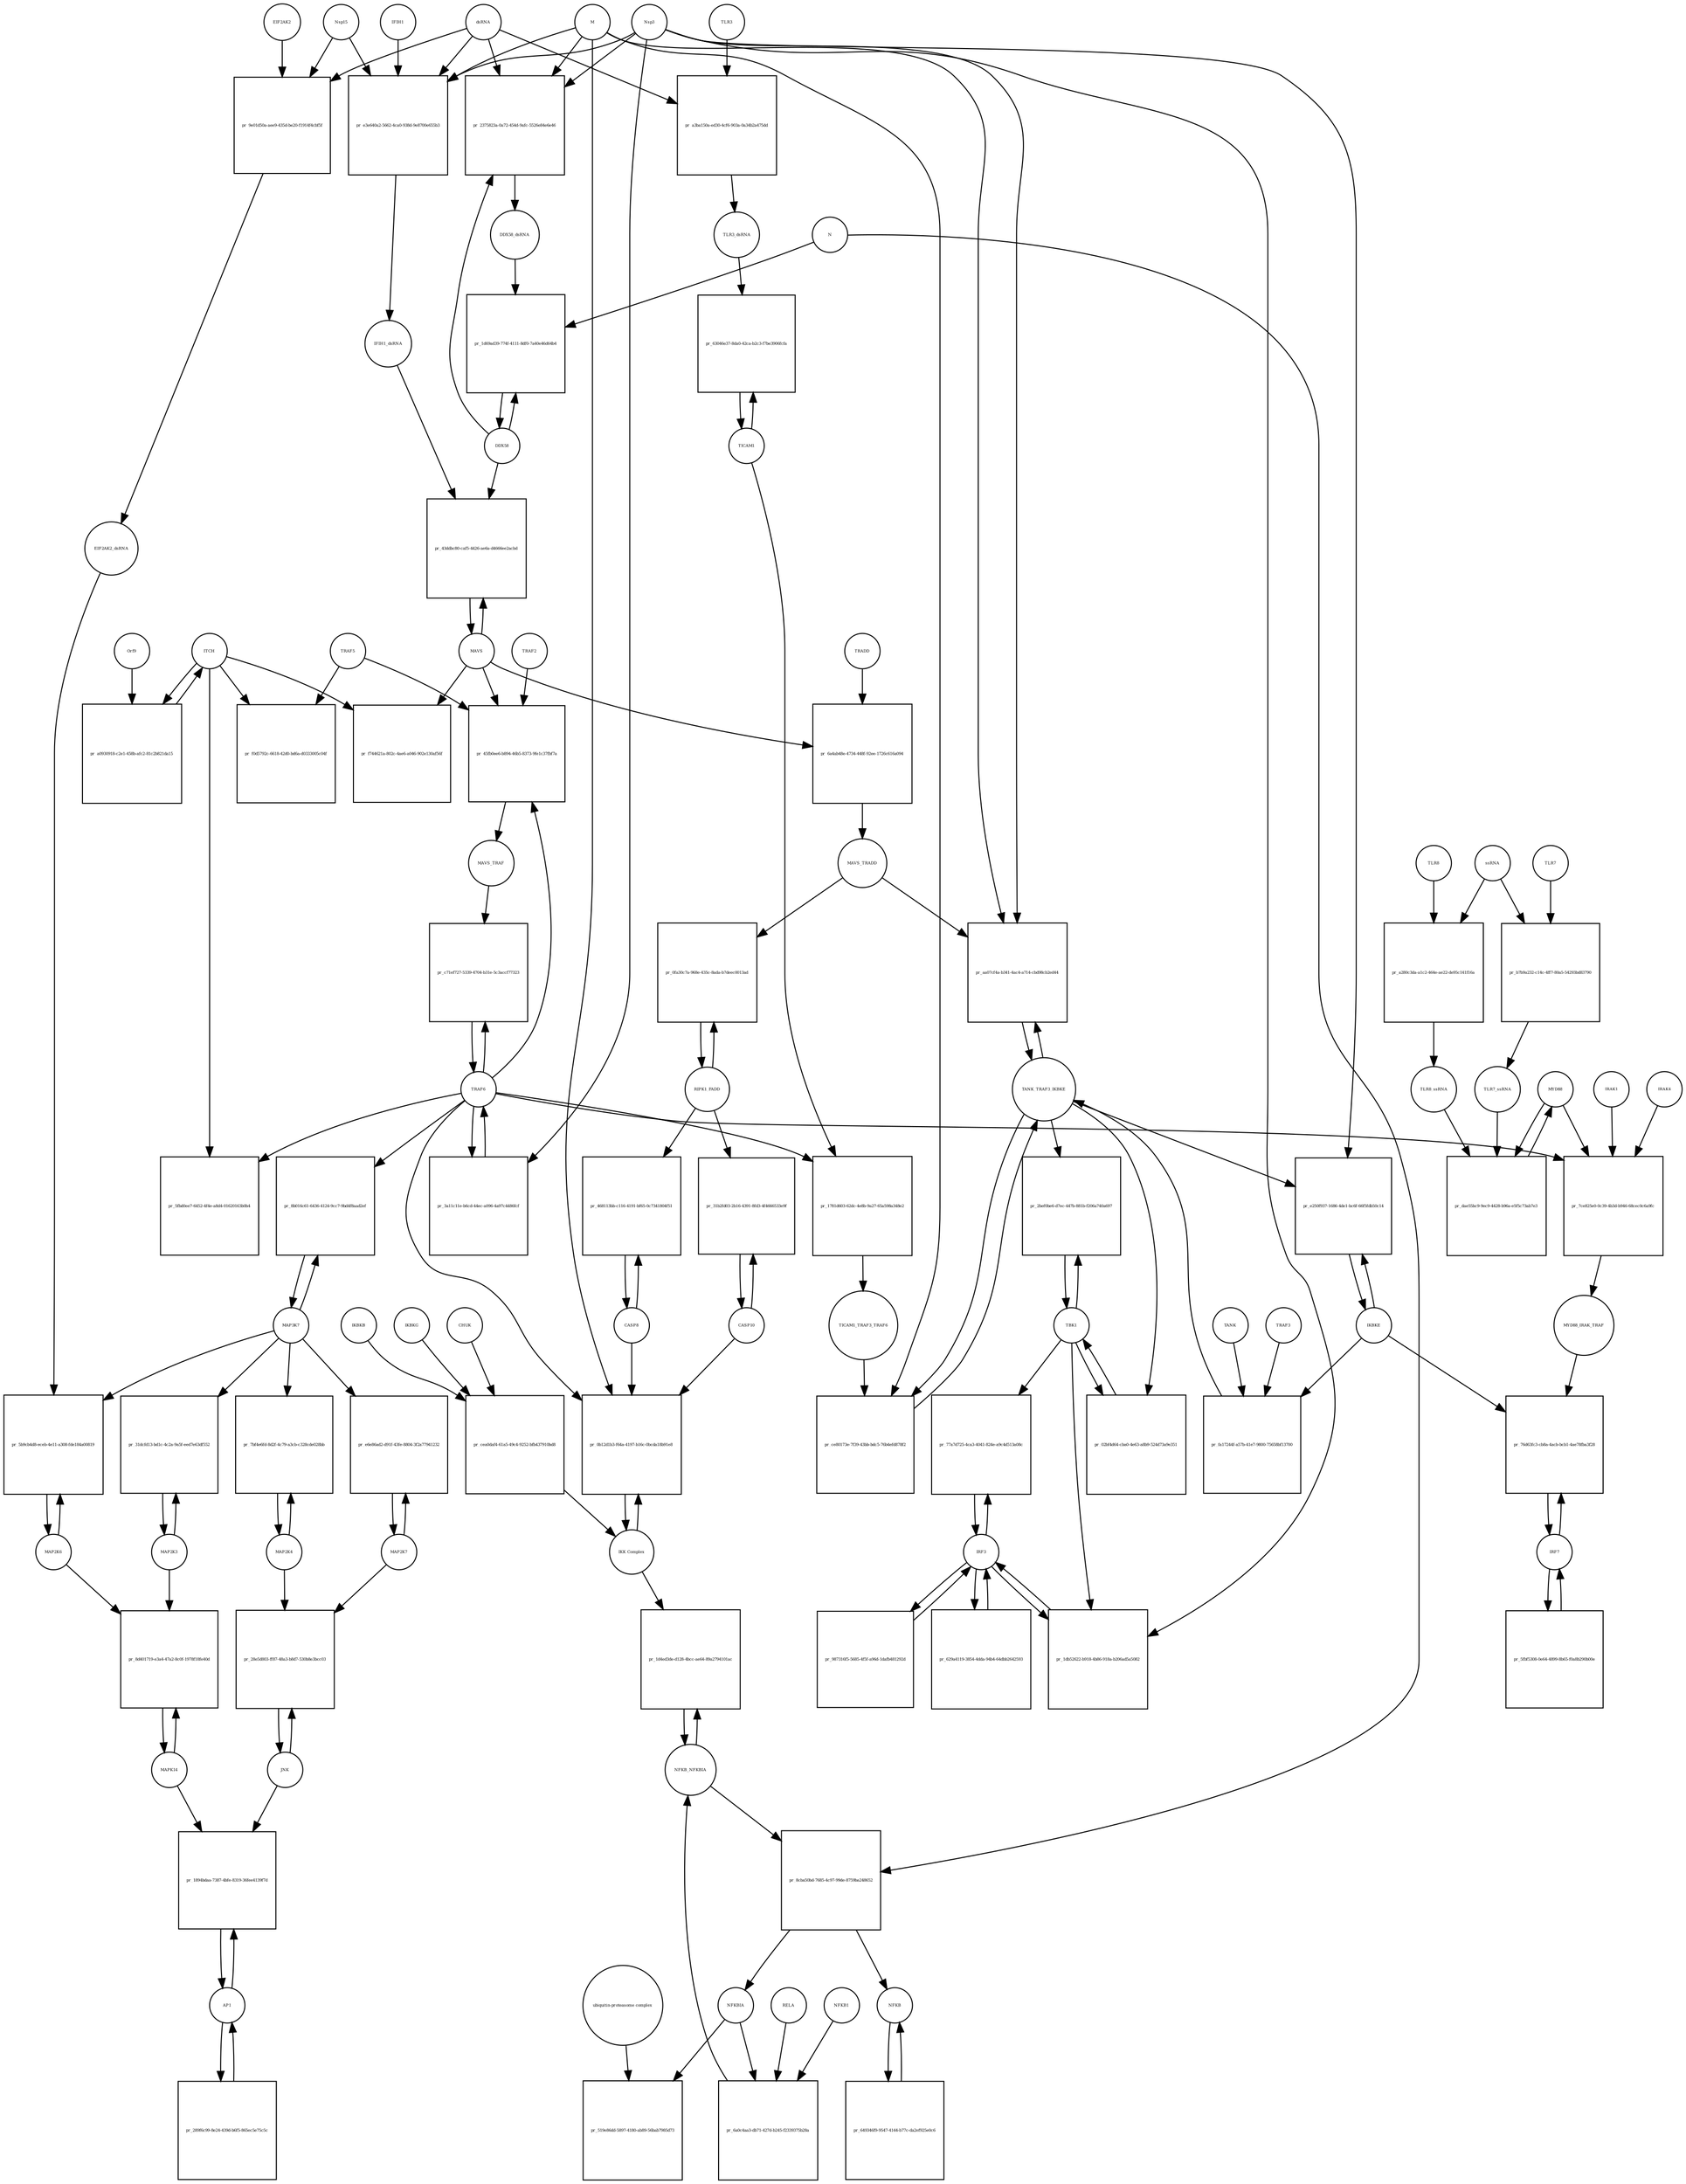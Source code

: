 strict digraph  {
dsRNA [annotation="", bipartite=0, cls="nucleic acid feature", fontsize=4, label=dsRNA, shape=circle];
"pr_2375823a-0a72-454d-9afc-5526e84e6e46" [annotation="", bipartite=1, cls=process, fontsize=4, label="pr_2375823a-0a72-454d-9afc-5526e84e6e46", shape=square];
DDX58_dsRNA [annotation="", bipartite=0, cls=complex, fontsize=4, label=DDX58_dsRNA, shape=circle];
M [annotation=urn_miriam_ncbiprotein_1796318601, bipartite=0, cls=macromolecule, fontsize=4, label=M, shape=circle];
Nsp3 [annotation=urn_miriam_ncbiprotein_1802476807, bipartite=0, cls=macromolecule, fontsize=4, label=Nsp3, shape=circle];
DDX58 [annotation=urn_miriam_hgnc_19102, bipartite=0, cls=macromolecule, fontsize=4, label=DDX58, shape=circle];
"pr_e3e640a2-5662-4ca0-938d-9e8700e655b3" [annotation="", bipartite=1, cls=process, fontsize=4, label="pr_e3e640a2-5662-4ca0-938d-9e8700e655b3", shape=square];
IFIH1_dsRNA [annotation="", bipartite=0, cls=complex, fontsize=4, label=IFIH1_dsRNA, shape=circle];
Nsp15 [annotation=urn_miriam_ncbiprotein_1802476818, bipartite=0, cls=macromolecule, fontsize=4, label=Nsp15, shape=circle];
IFIH1 [annotation=urn_miriam_hgnc_18873, bipartite=0, cls=macromolecule, fontsize=4, label=IFIH1, shape=circle];
"pr_1d69ad39-774f-4111-8df0-7a40e46d64b4" [annotation="", bipartite=1, cls=process, fontsize=4, label="pr_1d69ad39-774f-4111-8df0-7a40e46d64b4", shape=square];
N [annotation=urn_miriam_ncbiprotein_1798174255, bipartite=0, cls=macromolecule, fontsize=4, label=N, shape=circle];
MAVS [annotation=urn_miriam_hgnc_29233, bipartite=0, cls="macromolecule multimer", fontsize=4, label=MAVS, shape=circle];
"pr_43ddbc80-caf5-4426-ae6a-d4666ee2acbd" [annotation="", bipartite=1, cls=process, fontsize=4, label="pr_43ddbc80-caf5-4426-ae6a-d4666ee2acbd", shape=square];
NFKBIA [annotation=urn_miriam_hgnc_7797, bipartite=0, cls=macromolecule, fontsize=4, label=NFKBIA, shape=circle];
"pr_519e86dd-5897-4180-ab89-56bab7985d73" [annotation="", bipartite=1, cls=process, fontsize=4, label="pr_519e86dd-5897-4180-ab89-56bab7985d73", shape=square];
"ubiquitin-proteasome complex" [annotation="", bipartite=0, cls=complex, fontsize=4, label="ubiquitin-proteasome complex", shape=circle];
IRF3 [annotation=urn_miriam_hgnc_6118, bipartite=0, cls=macromolecule, fontsize=4, label=IRF3, shape=circle];
"pr_77a7d725-4ca3-4041-824e-a9c4d513a08c" [annotation="", bipartite=1, cls=process, fontsize=4, label="pr_77a7d725-4ca3-4041-824e-a9c4d513a08c", shape=square];
TBK1 [annotation="", bipartite=0, cls=macromolecule, fontsize=4, label=TBK1, shape=circle];
"pr_1db52622-b918-4b86-918a-b206ad5a5082" [annotation="", bipartite=1, cls=process, fontsize=4, label="pr_1db52622-b918-4b86-918a-b206ad5a5082", shape=square];
IRF7 [annotation=urn_miriam_hgnc_6122, bipartite=0, cls="macromolecule multimer", fontsize=4, label=IRF7, shape=circle];
"pr_76d63fc3-cb8a-4acb-bcb1-4ae78fba3f28" [annotation="", bipartite=1, cls=process, fontsize=4, label="pr_76d63fc3-cb8a-4acb-bcb1-4ae78fba3f28", shape=square];
IKBKE [annotation=urn_miriam_hgnc_14552, bipartite=0, cls=macromolecule, fontsize=4, label=IKBKE, shape=circle];
MYD88_IRAK_TRAF [annotation="", bipartite=0, cls=complex, fontsize=4, label=MYD88_IRAK_TRAF, shape=circle];
TRAF6 [annotation=urn_miriam_hgnc_12036, bipartite=0, cls=macromolecule, fontsize=4, label=TRAF6, shape=circle];
"pr_c71ef727-5339-4704-b31e-5c3accf77323" [annotation="", bipartite=1, cls=process, fontsize=4, label="pr_c71ef727-5339-4704-b31e-5c3accf77323", shape=square];
MAVS_TRAF [annotation="", bipartite=0, cls=complex, fontsize=4, label=MAVS_TRAF, shape=circle];
"pr_f744621a-802c-4ae6-a046-902e130af56f" [annotation="", bipartite=1, cls=process, fontsize=4, label="pr_f744621a-802c-4ae6-a046-902e130af56f", shape=square];
ITCH [annotation="", bipartite=0, cls=macromolecule, fontsize=4, label=ITCH, shape=circle];
TRAF5 [annotation=urn_miriam_hgnc_12035, bipartite=0, cls=macromolecule, fontsize=4, label=TRAF5, shape=circle];
"pr_f0d5792c-6618-42d0-bd6a-d0333005c04f" [annotation="", bipartite=1, cls=process, fontsize=4, label="pr_f0d5792c-6618-42d0-bd6a-d0333005c04f", shape=square];
"pr_5fbd0ee7-6452-4f4e-a8d4-01620163b0b4" [annotation="", bipartite=1, cls=process, fontsize=4, label="pr_5fbd0ee7-6452-4f4e-a8d4-01620163b0b4", shape=square];
TICAM1 [annotation=urn_miriam_hgnc_18348, bipartite=0, cls=macromolecule, fontsize=4, label=TICAM1, shape=circle];
"pr_63046e37-8da0-42ca-b2c3-f7be3906fcfa" [annotation="", bipartite=1, cls=process, fontsize=4, label="pr_63046e37-8da0-42ca-b2c3-f7be3906fcfa", shape=square];
TLR3_dsRNA [annotation="", bipartite=0, cls=complex, fontsize=4, label=TLR3_dsRNA, shape=circle];
TLR3 [annotation=urn_miriam_hgnc_11849, bipartite=0, cls="macromolecule multimer", fontsize=4, label=TLR3, shape=circle];
"pr_a3ba150a-ed30-4cf6-903a-0a34b2a475dd" [annotation="", bipartite=1, cls=process, fontsize=4, label="pr_a3ba150a-ed30-4cf6-903a-0a34b2a475dd", shape=square];
"pr_1781d603-62dc-4e8b-9a27-65a598a348e2" [annotation="", bipartite=1, cls=process, fontsize=4, label="pr_1781d603-62dc-4e8b-9a27-65a598a348e2", shape=square];
TICAM1_TRAF3_TRAF6 [annotation="", bipartite=0, cls=complex, fontsize=4, label=TICAM1_TRAF3_TRAF6, shape=circle];
TANK_TRAF3_IKBKE [annotation="", bipartite=0, cls=complex, fontsize=4, label=TANK_TRAF3_IKBKE, shape=circle];
"pr_ce80173e-7f39-43bb-bdc5-76b4efd878f2" [annotation="", bipartite=1, cls=process, fontsize=4, label="pr_ce80173e-7f39-43bb-bdc5-76b4efd878f2", shape=square];
"pr_2bef0be6-d7ec-447b-881b-f206a740a697" [annotation="", bipartite=1, cls=process, fontsize=4, label="pr_2bef0be6-d7ec-447b-881b-f206a740a697", shape=square];
"pr_e250f937-1686-4de1-bc6f-66f5fdb50c14" [annotation="", bipartite=1, cls=process, fontsize=4, label="pr_e250f937-1686-4de1-bc6f-66f5fdb50c14", shape=square];
MYD88 [annotation="", bipartite=0, cls=macromolecule, fontsize=4, label=MYD88, shape=circle];
"pr_7ce825e0-0c39-4b3d-b946-68cec0c6a9fc" [annotation="", bipartite=1, cls=process, fontsize=4, label="pr_7ce825e0-0c39-4b3d-b946-68cec0c6a9fc", shape=square];
IRAK1 [annotation=urn_miriam_hgnc_6112, bipartite=0, cls=macromolecule, fontsize=4, label=IRAK1, shape=circle];
IRAK4 [annotation=urn_miriam_hgnc_17967, bipartite=0, cls=macromolecule, fontsize=4, label=IRAK4, shape=circle];
TLR7 [annotation=urn_miriam_hgnc_15631, bipartite=0, cls=macromolecule, fontsize=4, label=TLR7, shape=circle];
"pr_b7b9a232-c14c-4ff7-80a5-54293bd83790" [annotation="", bipartite=1, cls=process, fontsize=4, label="pr_b7b9a232-c14c-4ff7-80a5-54293bd83790", shape=square];
TLR7_ssRNA [annotation="", bipartite=0, cls=complex, fontsize=4, label=TLR7_ssRNA, shape=circle];
ssRNA [annotation="", bipartite=0, cls="nucleic acid feature", fontsize=4, label=ssRNA, shape=circle];
TLR8 [annotation=urn_miriam_hgnc_15632, bipartite=0, cls=macromolecule, fontsize=4, label=TLR8, shape=circle];
"pr_a280c3da-a1c2-464e-ae22-de95c141f16a" [annotation="", bipartite=1, cls=process, fontsize=4, label="pr_a280c3da-a1c2-464e-ae22-de95c141f16a", shape=square];
TLR8_ssRNA [annotation="", bipartite=0, cls=complex, fontsize=4, label=TLR8_ssRNA, shape=circle];
"pr_dae55bc9-9ec9-4428-b96a-e5f5c73ab7e3" [annotation="", bipartite=1, cls=process, fontsize=4, label="pr_dae55bc9-9ec9-4428-b96a-e5f5c73ab7e3", shape=square];
MAP3K7 [annotation="", bipartite=0, cls=macromolecule, fontsize=4, label=MAP3K7, shape=circle];
"pr_8b016c61-6436-4124-9cc7-9bd4f8aad2ef" [annotation="", bipartite=1, cls=process, fontsize=4, label="pr_8b016c61-6436-4124-9cc7-9bd4f8aad2ef", shape=square];
TRAF2 [annotation=urn_miriam_hgnc_12032, bipartite=0, cls=macromolecule, fontsize=4, label=TRAF2, shape=circle];
"pr_45fb0ee6-b894-46b5-8373-9fe1c37fbf7a" [annotation="", bipartite=1, cls=process, fontsize=4, label="pr_45fb0ee6-b894-46b5-8373-9fe1c37fbf7a", shape=square];
"pr_a0930918-c2e1-458b-afc2-81c2b821da15" [annotation="", bipartite=1, cls=process, fontsize=4, label="pr_a0930918-c2e1-458b-afc2-81c2b821da15", shape=square];
Orf9 [annotation=urn_miriam_uniprot_P59636, bipartite=0, cls=macromolecule, fontsize=4, label=Orf9, shape=circle];
"pr_6a4ab48e-4734-448f-92ee-1726c616a094" [annotation="", bipartite=1, cls=process, fontsize=4, label="pr_6a4ab48e-4734-448f-92ee-1726c616a094", shape=square];
MAVS_TRADD [annotation="", bipartite=0, cls=complex, fontsize=4, label=MAVS_TRADD, shape=circle];
TRADD [annotation=urn_miriam_hgnc_12030, bipartite=0, cls=macromolecule, fontsize=4, label=TRADD, shape=circle];
"pr_3a11c11e-b6cd-44ec-a096-4a97c4486fcf" [annotation="", bipartite=1, cls=process, fontsize=4, label="pr_3a11c11e-b6cd-44ec-a096-4a97c4486fcf", shape=square];
AP1 [annotation="", bipartite=0, cls=complex, fontsize=4, label=AP1, shape=circle];
"pr_1894bdaa-7387-4bfe-8319-36fee4139f7d" [annotation="", bipartite=1, cls=process, fontsize=4, label="pr_1894bdaa-7387-4bfe-8319-36fee4139f7d", shape=square];
MAPK14 [annotation="", bipartite=0, cls=macromolecule, fontsize=4, label=MAPK14, shape=circle];
JNK [annotation="", bipartite=0, cls=complex, fontsize=4, label=JNK, shape=circle];
"pr_28e5d803-ff87-48a3-b8d7-530b8e3bcc03" [annotation="", bipartite=1, cls=process, fontsize=4, label="pr_28e5d803-ff87-48a3-b8d7-530b8e3bcc03", shape=square];
MAP2K7 [annotation="", bipartite=0, cls=macromolecule, fontsize=4, label=MAP2K7, shape=circle];
MAP2K4 [annotation="", bipartite=0, cls=macromolecule, fontsize=4, label=MAP2K4, shape=circle];
"pr_7bf4e6fd-8d2f-4c79-a3cb-c328cde028bb" [annotation="", bipartite=1, cls=process, fontsize=4, label="pr_7bf4e6fd-8d2f-4c79-a3cb-c328cde028bb", shape=square];
"pr_e6e86ad2-d91f-43fe-8804-3f2a77941232" [annotation="", bipartite=1, cls=process, fontsize=4, label="pr_e6e86ad2-d91f-43fe-8804-3f2a77941232", shape=square];
MAP2K3 [annotation="", bipartite=0, cls=macromolecule, fontsize=4, label=MAP2K3, shape=circle];
"pr_31dcfd13-bd1c-4c2a-9a5f-eed7e63df552" [annotation="", bipartite=1, cls=process, fontsize=4, label="pr_31dcfd13-bd1c-4c2a-9a5f-eed7e63df552", shape=square];
MAP2K6 [annotation="", bipartite=0, cls=macromolecule, fontsize=4, label=MAP2K6, shape=circle];
"pr_5b9cb4d8-eceb-4e11-a308-fde184a00819" [annotation="", bipartite=1, cls=process, fontsize=4, label="pr_5b9cb4d8-eceb-4e11-a308-fde184a00819", shape=square];
EIF2AK2_dsRNA [annotation="", bipartite=0, cls=complex, fontsize=4, label=EIF2AK2_dsRNA, shape=circle];
"pr_9e01d50a-aee9-435d-be20-f1914f4cbf5f" [annotation="", bipartite=1, cls=process, fontsize=4, label="pr_9e01d50a-aee9-435d-be20-f1914f4cbf5f", shape=square];
EIF2AK2 [annotation=urn_miriam_hgnc_9437, bipartite=0, cls=macromolecule, fontsize=4, label=EIF2AK2, shape=circle];
RIPK1_FADD [annotation="", bipartite=0, cls=complex, fontsize=4, label=RIPK1_FADD, shape=circle];
"pr_0fa30c7a-968e-435c-8ada-b7deec0013ad" [annotation="", bipartite=1, cls=process, fontsize=4, label="pr_0fa30c7a-968e-435c-8ada-b7deec0013ad", shape=square];
CASP8 [annotation="", bipartite=0, cls=macromolecule, fontsize=4, label=CASP8, shape=circle];
"pr_468113bb-c116-4191-bf65-0c7341804f51" [annotation="", bipartite=1, cls=process, fontsize=4, label="pr_468113bb-c116-4191-bf65-0c7341804f51", shape=square];
CASP10 [annotation="", bipartite=0, cls=macromolecule, fontsize=4, label=CASP10, shape=circle];
"pr_31b2fd03-2b16-4391-8fd3-4f4666533e9f" [annotation="", bipartite=1, cls=process, fontsize=4, label="pr_31b2fd03-2b16-4391-8fd3-4f4666533e9f", shape=square];
NFKB_NFKBIA [annotation="", bipartite=0, cls=complex, fontsize=4, label=NFKB_NFKBIA, shape=circle];
"pr_1d4ed3de-d128-4bcc-ae64-89a2794101ac" [annotation="", bipartite=1, cls=process, fontsize=4, label="pr_1d4ed3de-d128-4bcc-ae64-89a2794101ac", shape=square];
"IKK Complex" [annotation="", bipartite=0, cls=complex, fontsize=4, label="IKK Complex", shape=circle];
"pr_8cba50bd-7685-4c97-99de-8759ba248652" [annotation="", bipartite=1, cls=process, fontsize=4, label="pr_8cba50bd-7685-4c97-99de-8759ba248652", shape=square];
NFKB [annotation="", bipartite=0, cls=complex, fontsize=4, label=NFKB, shape=circle];
"pr_0b12d1b3-f64a-4197-b16c-0bcda18b91e8" [annotation="", bipartite=1, cls=process, fontsize=4, label="pr_0b12d1b3-f64a-4197-b16c-0bcda18b91e8", shape=square];
"pr_6a0c4aa3-db71-427d-b245-f2339375b28a" [annotation="", bipartite=1, cls=process, fontsize=4, label="pr_6a0c4aa3-db71-427d-b245-f2339375b28a", shape=square];
RELA [annotation="", bipartite=0, cls=macromolecule, fontsize=4, label=RELA, shape=circle];
NFKB1 [annotation="", bipartite=0, cls=macromolecule, fontsize=4, label=NFKB1, shape=circle];
IKBKG [annotation="", bipartite=0, cls=macromolecule, fontsize=4, label=IKBKG, shape=circle];
"pr_cea0daf4-61a5-49c4-9252-bfb437910bd8" [annotation="", bipartite=1, cls=process, fontsize=4, label="pr_cea0daf4-61a5-49c4-9252-bfb437910bd8", shape=square];
CHUK [annotation="", bipartite=0, cls=macromolecule, fontsize=4, label=CHUK, shape=circle];
IKBKB [annotation="", bipartite=0, cls=macromolecule, fontsize=4, label=IKBKB, shape=circle];
"pr_aa07cf4a-b341-4ac4-a714-cbd98cb2ed44" [annotation="", bipartite=1, cls=process, fontsize=4, label="pr_aa07cf4a-b341-4ac4-a714-cbd98cb2ed44", shape=square];
"pr_02bf4d64-cba0-4e63-a8b9-524d73a9e351" [annotation="", bipartite=1, cls=process, fontsize=4, label="pr_02bf4d64-cba0-4e63-a8b9-524d73a9e351", shape=square];
"pr_8d401719-e3a4-47a2-8c0f-1978f18fe40d" [annotation="", bipartite=1, cls=process, fontsize=4, label="pr_8d401719-e3a4-47a2-8c0f-1978f18fe40d", shape=square];
TRAF3 [annotation="", bipartite=0, cls=macromolecule, fontsize=4, label=TRAF3, shape=circle];
"pr_fa17244f-a57b-41e7-9800-75658bf13700" [annotation="", bipartite=1, cls=process, fontsize=4, label="pr_fa17244f-a57b-41e7-9800-75658bf13700", shape=square];
TANK [annotation="", bipartite=0, cls=macromolecule, fontsize=4, label=TANK, shape=circle];
"pr_289f6c99-8e24-439d-b6f5-865ec5e75c5c" [annotation="", bipartite=1, cls=process, fontsize=4, label="pr_289f6c99-8e24-439d-b6f5-865ec5e75c5c", shape=square];
"pr_5fbf5308-0e64-4899-8b65-f0a8b290b00e" [annotation="", bipartite=1, cls=process, fontsize=4, label="pr_5fbf5308-0e64-4899-8b65-f0a8b290b00e", shape=square];
"pr_987316f5-5685-4f5f-a96d-1dafb481292d" [annotation="", bipartite=1, cls=process, fontsize=4, label="pr_987316f5-5685-4f5f-a96d-1dafb481292d", shape=square];
"pr_649346f9-9547-4144-b77c-da2ef925e0c6" [annotation="", bipartite=1, cls=process, fontsize=4, label="pr_649346f9-9547-4144-b77c-da2ef925e0c6", shape=square];
"pr_629a4119-3854-4dda-94b4-64dbb2642593" [annotation="", bipartite=1, cls=process, fontsize=4, label="pr_629a4119-3854-4dda-94b4-64dbb2642593", shape=square];
dsRNA -> "pr_2375823a-0a72-454d-9afc-5526e84e6e46"  [annotation="", interaction_type=consumption];
dsRNA -> "pr_e3e640a2-5662-4ca0-938d-9e8700e655b3"  [annotation="", interaction_type=consumption];
dsRNA -> "pr_a3ba150a-ed30-4cf6-903a-0a34b2a475dd"  [annotation="", interaction_type=consumption];
dsRNA -> "pr_9e01d50a-aee9-435d-be20-f1914f4cbf5f"  [annotation="", interaction_type=consumption];
"pr_2375823a-0a72-454d-9afc-5526e84e6e46" -> DDX58_dsRNA  [annotation="", interaction_type=production];
DDX58_dsRNA -> "pr_1d69ad39-774f-4111-8df0-7a40e46d64b4"  [annotation="urn_miriam_pubmed_25581309|urn_miriam_pubmed_28148787|urn_miriam_taxonomy_694009", interaction_type=catalysis];
M -> "pr_2375823a-0a72-454d-9afc-5526e84e6e46"  [annotation="urn_miriam_pubmed_20303872|urn_miriam_pubmed_19380580|urn_miriam_pubmed_31226023|urn_miriam_taxonomy_694009", interaction_type=inhibition];
M -> "pr_e3e640a2-5662-4ca0-938d-9e8700e655b3"  [annotation="urn_miriam_pubmed_28484023|urn_miriam_pubmed_19380580|urn_miriam_pubmed_31226023|urn_miriam_taxonomy_694009", interaction_type=inhibition];
M -> "pr_ce80173e-7f39-43bb-bdc5-76b4efd878f2"  [annotation="urn_miriam_pubmed_19380580|urn_miriam_pubmed_19366914|urn_miriam_taxonomy_694009", interaction_type=inhibition];
M -> "pr_0b12d1b3-f64a-4197-b16c-0bcda18b91e8"  [annotation="urn_miriam_pubmed_19366914|urn_miriam_pubmed_20303872|urn_miriam_pubmed_17705188|urn_miriam_pubmed_694009", interaction_type=inhibition];
M -> "pr_aa07cf4a-b341-4ac4-a714-cbd98cb2ed44"  [annotation="urn_miriam_pubmed_19366914|urn_miriam_pubmed_27164085|urn_miriam_pubmed_19380580|urn_miriam_taxonomy_694009", interaction_type=inhibition];
Nsp3 -> "pr_2375823a-0a72-454d-9afc-5526e84e6e46"  [annotation="urn_miriam_pubmed_20303872|urn_miriam_pubmed_19380580|urn_miriam_pubmed_31226023|urn_miriam_taxonomy_694009", interaction_type=inhibition];
Nsp3 -> "pr_e3e640a2-5662-4ca0-938d-9e8700e655b3"  [annotation="urn_miriam_pubmed_28484023|urn_miriam_pubmed_19380580|urn_miriam_pubmed_31226023|urn_miriam_taxonomy_694009", interaction_type=inhibition];
Nsp3 -> "pr_1db52622-b918-4b86-918a-b206ad5a5082"  [annotation="urn_miriam_pubmed_17761676|urn_miriam_pubmed_31226023|urn_miriam_taxonomy_694009", interaction_type=inhibition];
Nsp3 -> "pr_e250f937-1686-4de1-bc6f-66f5fdb50c14"  [annotation="urn_miriam_pubmed_20303872|urn_miriam_pubmed_31226023|urn_miriam_taxonomy_694009", interaction_type=inhibition];
Nsp3 -> "pr_3a11c11e-b6cd-44ec-a096-4a97c4486fcf"  [annotation="urn_miriam_pubmed_27164085|urn_miriam_taxonomy_694009", interaction_type=catalysis];
Nsp3 -> "pr_aa07cf4a-b341-4ac4-a714-cbd98cb2ed44"  [annotation="urn_miriam_pubmed_19366914|urn_miriam_pubmed_27164085|urn_miriam_pubmed_19380580|urn_miriam_taxonomy_694009", interaction_type=inhibition];
DDX58 -> "pr_2375823a-0a72-454d-9afc-5526e84e6e46"  [annotation="", interaction_type=consumption];
DDX58 -> "pr_1d69ad39-774f-4111-8df0-7a40e46d64b4"  [annotation="", interaction_type=consumption];
DDX58 -> "pr_43ddbc80-caf5-4426-ae6a-d4666ee2acbd"  [annotation=urn_miriam_pubmed_25581309, interaction_type=catalysis];
"pr_e3e640a2-5662-4ca0-938d-9e8700e655b3" -> IFIH1_dsRNA  [annotation="", interaction_type=production];
IFIH1_dsRNA -> "pr_43ddbc80-caf5-4426-ae6a-d4666ee2acbd"  [annotation=urn_miriam_pubmed_25581309, interaction_type=catalysis];
Nsp15 -> "pr_e3e640a2-5662-4ca0-938d-9e8700e655b3"  [annotation="urn_miriam_pubmed_28484023|urn_miriam_pubmed_19380580|urn_miriam_pubmed_31226023|urn_miriam_taxonomy_694009", interaction_type=inhibition];
Nsp15 -> "pr_9e01d50a-aee9-435d-be20-f1914f4cbf5f"  [annotation="urn_miriam_pubmed_28484023|urn_miriam_pubmed_19366914|urn_miriam_taxonomy_694009", interaction_type=inhibition];
IFIH1 -> "pr_e3e640a2-5662-4ca0-938d-9e8700e655b3"  [annotation="", interaction_type=consumption];
"pr_1d69ad39-774f-4111-8df0-7a40e46d64b4" -> DDX58  [annotation="", interaction_type=production];
N -> "pr_1d69ad39-774f-4111-8df0-7a40e46d64b4"  [annotation="urn_miriam_pubmed_25581309|urn_miriam_pubmed_28148787|urn_miriam_taxonomy_694009", interaction_type=inhibition];
N -> "pr_8cba50bd-7685-4c97-99de-8759ba248652"  [annotation="urn_miriam_pubmed_16143815|urn_miriam_taxonomy_694009", interaction_type=stimulation];
MAVS -> "pr_43ddbc80-caf5-4426-ae6a-d4666ee2acbd"  [annotation="", interaction_type=consumption];
MAVS -> "pr_f744621a-802c-4ae6-a046-902e130af56f"  [annotation="", interaction_type=consumption];
MAVS -> "pr_45fb0ee6-b894-46b5-8373-9fe1c37fbf7a"  [annotation="", interaction_type=consumption];
MAVS -> "pr_6a4ab48e-4734-448f-92ee-1726c616a094"  [annotation="", interaction_type=consumption];
"pr_43ddbc80-caf5-4426-ae6a-d4666ee2acbd" -> MAVS  [annotation="", interaction_type=production];
NFKBIA -> "pr_519e86dd-5897-4180-ab89-56bab7985d73"  [annotation="", interaction_type=consumption];
NFKBIA -> "pr_6a0c4aa3-db71-427d-b245-f2339375b28a"  [annotation="", interaction_type=consumption];
"ubiquitin-proteasome complex" -> "pr_519e86dd-5897-4180-ab89-56bab7985d73"  [annotation=urn_miriam_pubmed_20303872, interaction_type=catalysis];
IRF3 -> "pr_77a7d725-4ca3-4041-824e-a9c4d513a08c"  [annotation="", interaction_type=consumption];
IRF3 -> "pr_1db52622-b918-4b86-918a-b206ad5a5082"  [annotation="", interaction_type=consumption];
IRF3 -> "pr_987316f5-5685-4f5f-a96d-1dafb481292d"  [annotation="", interaction_type=consumption];
IRF3 -> "pr_629a4119-3854-4dda-94b4-64dbb2642593"  [annotation="", interaction_type=consumption];
"pr_77a7d725-4ca3-4041-824e-a9c4d513a08c" -> IRF3  [annotation="", interaction_type=production];
TBK1 -> "pr_77a7d725-4ca3-4041-824e-a9c4d513a08c"  [annotation=urn_miriam_pubmed_25581309, interaction_type=catalysis];
TBK1 -> "pr_1db52622-b918-4b86-918a-b206ad5a5082"  [annotation="urn_miriam_pubmed_17761676|urn_miriam_pubmed_31226023|urn_miriam_taxonomy_694009", interaction_type=catalysis];
TBK1 -> "pr_2bef0be6-d7ec-447b-881b-f206a740a697"  [annotation="", interaction_type=consumption];
TBK1 -> "pr_02bf4d64-cba0-4e63-a8b9-524d73a9e351"  [annotation="", interaction_type=consumption];
"pr_1db52622-b918-4b86-918a-b206ad5a5082" -> IRF3  [annotation="", interaction_type=production];
IRF7 -> "pr_76d63fc3-cb8a-4acb-bcb1-4ae78fba3f28"  [annotation="", interaction_type=consumption];
IRF7 -> "pr_5fbf5308-0e64-4899-8b65-f0a8b290b00e"  [annotation="", interaction_type=consumption];
"pr_76d63fc3-cb8a-4acb-bcb1-4ae78fba3f28" -> IRF7  [annotation="", interaction_type=production];
IKBKE -> "pr_76d63fc3-cb8a-4acb-bcb1-4ae78fba3f28"  [annotation=urn_miriam_pubmed_20303872, interaction_type=catalysis];
IKBKE -> "pr_e250f937-1686-4de1-bc6f-66f5fdb50c14"  [annotation="", interaction_type=consumption];
IKBKE -> "pr_fa17244f-a57b-41e7-9800-75658bf13700"  [annotation="", interaction_type=consumption];
MYD88_IRAK_TRAF -> "pr_76d63fc3-cb8a-4acb-bcb1-4ae78fba3f28"  [annotation=urn_miriam_pubmed_20303872, interaction_type=catalysis];
TRAF6 -> "pr_c71ef727-5339-4704-b31e-5c3accf77323"  [annotation="", interaction_type=consumption];
TRAF6 -> "pr_5fbd0ee7-6452-4f4e-a8d4-01620163b0b4"  [annotation="", interaction_type=consumption];
TRAF6 -> "pr_1781d603-62dc-4e8b-9a27-65a598a348e2"  [annotation="", interaction_type=consumption];
TRAF6 -> "pr_7ce825e0-0c39-4b3d-b946-68cec0c6a9fc"  [annotation="", interaction_type=consumption];
TRAF6 -> "pr_8b016c61-6436-4124-9cc7-9bd4f8aad2ef"  [annotation=urn_miriam_pubmed_19366914, interaction_type=stimulation];
TRAF6 -> "pr_45fb0ee6-b894-46b5-8373-9fe1c37fbf7a"  [annotation="", interaction_type=consumption];
TRAF6 -> "pr_3a11c11e-b6cd-44ec-a096-4a97c4486fcf"  [annotation="", interaction_type=consumption];
TRAF6 -> "pr_0b12d1b3-f64a-4197-b16c-0bcda18b91e8"  [annotation="urn_miriam_pubmed_19366914|urn_miriam_pubmed_20303872|urn_miriam_pubmed_17705188|urn_miriam_pubmed_694009", interaction_type=stimulation];
"pr_c71ef727-5339-4704-b31e-5c3accf77323" -> TRAF6  [annotation="", interaction_type=production];
MAVS_TRAF -> "pr_c71ef727-5339-4704-b31e-5c3accf77323"  [annotation=urn_miriam_pubmed_19366914, interaction_type=catalysis];
ITCH -> "pr_f744621a-802c-4ae6-a046-902e130af56f"  [annotation=urn_miriam_pubmed_25135833, interaction_type=catalysis];
ITCH -> "pr_f0d5792c-6618-42d0-bd6a-d0333005c04f"  [annotation=urn_miriam_pubmed_25135833, interaction_type=catalysis];
ITCH -> "pr_5fbd0ee7-6452-4f4e-a8d4-01620163b0b4"  [annotation=urn_miriam_pubmed_25135833, interaction_type=catalysis];
ITCH -> "pr_a0930918-c2e1-458b-afc2-81c2b821da15"  [annotation="", interaction_type=consumption];
TRAF5 -> "pr_f0d5792c-6618-42d0-bd6a-d0333005c04f"  [annotation="", interaction_type=consumption];
TRAF5 -> "pr_45fb0ee6-b894-46b5-8373-9fe1c37fbf7a"  [annotation="", interaction_type=consumption];
TICAM1 -> "pr_63046e37-8da0-42ca-b2c3-f7be3906fcfa"  [annotation="", interaction_type=consumption];
TICAM1 -> "pr_1781d603-62dc-4e8b-9a27-65a598a348e2"  [annotation="", interaction_type=consumption];
"pr_63046e37-8da0-42ca-b2c3-f7be3906fcfa" -> TICAM1  [annotation="", interaction_type=production];
TLR3_dsRNA -> "pr_63046e37-8da0-42ca-b2c3-f7be3906fcfa"  [annotation=urn_miriam_pubmed_20303872, interaction_type=stimulation];
TLR3 -> "pr_a3ba150a-ed30-4cf6-903a-0a34b2a475dd"  [annotation="", interaction_type=consumption];
"pr_a3ba150a-ed30-4cf6-903a-0a34b2a475dd" -> TLR3_dsRNA  [annotation="", interaction_type=production];
"pr_1781d603-62dc-4e8b-9a27-65a598a348e2" -> TICAM1_TRAF3_TRAF6  [annotation="", interaction_type=production];
TICAM1_TRAF3_TRAF6 -> "pr_ce80173e-7f39-43bb-bdc5-76b4efd878f2"  [annotation="urn_miriam_pubmed_19380580|urn_miriam_pubmed_19366914|urn_miriam_taxonomy_694009", interaction_type=stimulation];
TANK_TRAF3_IKBKE -> "pr_ce80173e-7f39-43bb-bdc5-76b4efd878f2"  [annotation="", interaction_type=consumption];
TANK_TRAF3_IKBKE -> "pr_2bef0be6-d7ec-447b-881b-f206a740a697"  [annotation=urn_miriam_pubmed_20303872, interaction_type=stimulation];
TANK_TRAF3_IKBKE -> "pr_e250f937-1686-4de1-bc6f-66f5fdb50c14"  [annotation="urn_miriam_pubmed_20303872|urn_miriam_pubmed_31226023|urn_miriam_taxonomy_694009", interaction_type=stimulation];
TANK_TRAF3_IKBKE -> "pr_aa07cf4a-b341-4ac4-a714-cbd98cb2ed44"  [annotation="", interaction_type=consumption];
TANK_TRAF3_IKBKE -> "pr_02bf4d64-cba0-4e63-a8b9-524d73a9e351"  [annotation=urn_miriam_pubmed_19366914, interaction_type=stimulation];
"pr_ce80173e-7f39-43bb-bdc5-76b4efd878f2" -> TANK_TRAF3_IKBKE  [annotation="", interaction_type=production];
"pr_2bef0be6-d7ec-447b-881b-f206a740a697" -> TBK1  [annotation="", interaction_type=production];
"pr_e250f937-1686-4de1-bc6f-66f5fdb50c14" -> IKBKE  [annotation="", interaction_type=production];
MYD88 -> "pr_7ce825e0-0c39-4b3d-b946-68cec0c6a9fc"  [annotation="", interaction_type=consumption];
MYD88 -> "pr_dae55bc9-9ec9-4428-b96a-e5f5c73ab7e3"  [annotation="", interaction_type=consumption];
"pr_7ce825e0-0c39-4b3d-b946-68cec0c6a9fc" -> MYD88_IRAK_TRAF  [annotation="", interaction_type=production];
IRAK1 -> "pr_7ce825e0-0c39-4b3d-b946-68cec0c6a9fc"  [annotation="", interaction_type=consumption];
IRAK4 -> "pr_7ce825e0-0c39-4b3d-b946-68cec0c6a9fc"  [annotation="", interaction_type=consumption];
TLR7 -> "pr_b7b9a232-c14c-4ff7-80a5-54293bd83790"  [annotation="", interaction_type=consumption];
"pr_b7b9a232-c14c-4ff7-80a5-54293bd83790" -> TLR7_ssRNA  [annotation="", interaction_type=production];
TLR7_ssRNA -> "pr_dae55bc9-9ec9-4428-b96a-e5f5c73ab7e3"  [annotation=urn_miriam_pubmed_19366914, interaction_type=stimulation];
ssRNA -> "pr_b7b9a232-c14c-4ff7-80a5-54293bd83790"  [annotation="", interaction_type=consumption];
ssRNA -> "pr_a280c3da-a1c2-464e-ae22-de95c141f16a"  [annotation="", interaction_type=consumption];
TLR8 -> "pr_a280c3da-a1c2-464e-ae22-de95c141f16a"  [annotation="", interaction_type=consumption];
"pr_a280c3da-a1c2-464e-ae22-de95c141f16a" -> TLR8_ssRNA  [annotation="", interaction_type=production];
TLR8_ssRNA -> "pr_dae55bc9-9ec9-4428-b96a-e5f5c73ab7e3"  [annotation=urn_miriam_pubmed_19366914, interaction_type=stimulation];
"pr_dae55bc9-9ec9-4428-b96a-e5f5c73ab7e3" -> MYD88  [annotation="", interaction_type=production];
MAP3K7 -> "pr_8b016c61-6436-4124-9cc7-9bd4f8aad2ef"  [annotation="", interaction_type=consumption];
MAP3K7 -> "pr_7bf4e6fd-8d2f-4c79-a3cb-c328cde028bb"  [annotation=urn_miriam_pubmed_19366914, interaction_type=catalysis];
MAP3K7 -> "pr_e6e86ad2-d91f-43fe-8804-3f2a77941232"  [annotation=urn_miriam_pubmed_19366914, interaction_type=catalysis];
MAP3K7 -> "pr_31dcfd13-bd1c-4c2a-9a5f-eed7e63df552"  [annotation=urn_miriam_pubmed_19366914, interaction_type=catalysis];
MAP3K7 -> "pr_5b9cb4d8-eceb-4e11-a308-fde184a00819"  [annotation=urn_miriam_pubmed_19366914, interaction_type=catalysis];
"pr_8b016c61-6436-4124-9cc7-9bd4f8aad2ef" -> MAP3K7  [annotation="", interaction_type=production];
TRAF2 -> "pr_45fb0ee6-b894-46b5-8373-9fe1c37fbf7a"  [annotation="", interaction_type=consumption];
"pr_45fb0ee6-b894-46b5-8373-9fe1c37fbf7a" -> MAVS_TRAF  [annotation="", interaction_type=production];
"pr_a0930918-c2e1-458b-afc2-81c2b821da15" -> ITCH  [annotation="", interaction_type=production];
Orf9 -> "pr_a0930918-c2e1-458b-afc2-81c2b821da15"  [annotation="urn_miriam_pubmed_25135833|urn_miriam_taxonomy_694009", interaction_type=stimulation];
"pr_6a4ab48e-4734-448f-92ee-1726c616a094" -> MAVS_TRADD  [annotation="", interaction_type=production];
MAVS_TRADD -> "pr_0fa30c7a-968e-435c-8ada-b7deec0013ad"  [annotation=urn_miriam_pubmed_19366914, interaction_type=stimulation];
MAVS_TRADD -> "pr_aa07cf4a-b341-4ac4-a714-cbd98cb2ed44"  [annotation="urn_miriam_pubmed_19366914|urn_miriam_pubmed_27164085|urn_miriam_pubmed_19380580|urn_miriam_taxonomy_694009", interaction_type=stimulation];
TRADD -> "pr_6a4ab48e-4734-448f-92ee-1726c616a094"  [annotation="", interaction_type=consumption];
"pr_3a11c11e-b6cd-44ec-a096-4a97c4486fcf" -> TRAF6  [annotation="", interaction_type=production];
AP1 -> "pr_1894bdaa-7387-4bfe-8319-36fee4139f7d"  [annotation="", interaction_type=consumption];
AP1 -> "pr_289f6c99-8e24-439d-b6f5-865ec5e75c5c"  [annotation="", interaction_type=consumption];
"pr_1894bdaa-7387-4bfe-8319-36fee4139f7d" -> AP1  [annotation="", interaction_type=production];
MAPK14 -> "pr_1894bdaa-7387-4bfe-8319-36fee4139f7d"  [annotation=urn_miriam_pubmed_19366914, interaction_type=stimulation];
MAPK14 -> "pr_8d401719-e3a4-47a2-8c0f-1978f18fe40d"  [annotation="", interaction_type=consumption];
JNK -> "pr_1894bdaa-7387-4bfe-8319-36fee4139f7d"  [annotation=urn_miriam_pubmed_19366914, interaction_type=stimulation];
JNK -> "pr_28e5d803-ff87-48a3-b8d7-530b8e3bcc03"  [annotation="", interaction_type=consumption];
"pr_28e5d803-ff87-48a3-b8d7-530b8e3bcc03" -> JNK  [annotation="", interaction_type=production];
MAP2K7 -> "pr_28e5d803-ff87-48a3-b8d7-530b8e3bcc03"  [annotation=urn_miriam_pubmed_19366914, interaction_type=catalysis];
MAP2K7 -> "pr_e6e86ad2-d91f-43fe-8804-3f2a77941232"  [annotation="", interaction_type=consumption];
MAP2K4 -> "pr_28e5d803-ff87-48a3-b8d7-530b8e3bcc03"  [annotation=urn_miriam_pubmed_19366914, interaction_type=catalysis];
MAP2K4 -> "pr_7bf4e6fd-8d2f-4c79-a3cb-c328cde028bb"  [annotation="", interaction_type=consumption];
"pr_7bf4e6fd-8d2f-4c79-a3cb-c328cde028bb" -> MAP2K4  [annotation="", interaction_type=production];
"pr_e6e86ad2-d91f-43fe-8804-3f2a77941232" -> MAP2K7  [annotation="", interaction_type=production];
MAP2K3 -> "pr_31dcfd13-bd1c-4c2a-9a5f-eed7e63df552"  [annotation="", interaction_type=consumption];
MAP2K3 -> "pr_8d401719-e3a4-47a2-8c0f-1978f18fe40d"  [annotation=urn_miriam_pubmed_19366914, interaction_type=catalysis];
"pr_31dcfd13-bd1c-4c2a-9a5f-eed7e63df552" -> MAP2K3  [annotation="", interaction_type=production];
MAP2K6 -> "pr_5b9cb4d8-eceb-4e11-a308-fde184a00819"  [annotation="", interaction_type=consumption];
MAP2K6 -> "pr_8d401719-e3a4-47a2-8c0f-1978f18fe40d"  [annotation=urn_miriam_pubmed_19366914, interaction_type=catalysis];
"pr_5b9cb4d8-eceb-4e11-a308-fde184a00819" -> MAP2K6  [annotation="", interaction_type=production];
EIF2AK2_dsRNA -> "pr_5b9cb4d8-eceb-4e11-a308-fde184a00819"  [annotation=urn_miriam_pubmed_19366914, interaction_type=stimulation];
"pr_9e01d50a-aee9-435d-be20-f1914f4cbf5f" -> EIF2AK2_dsRNA  [annotation="", interaction_type=production];
EIF2AK2 -> "pr_9e01d50a-aee9-435d-be20-f1914f4cbf5f"  [annotation="", interaction_type=consumption];
RIPK1_FADD -> "pr_0fa30c7a-968e-435c-8ada-b7deec0013ad"  [annotation="", interaction_type=consumption];
RIPK1_FADD -> "pr_468113bb-c116-4191-bf65-0c7341804f51"  [annotation=urn_miriam_pubmed_19366914, interaction_type=stimulation];
RIPK1_FADD -> "pr_31b2fd03-2b16-4391-8fd3-4f4666533e9f"  [annotation=urn_miriam_pubmed_20303872, interaction_type=stimulation];
"pr_0fa30c7a-968e-435c-8ada-b7deec0013ad" -> RIPK1_FADD  [annotation="", interaction_type=production];
CASP8 -> "pr_468113bb-c116-4191-bf65-0c7341804f51"  [annotation="", interaction_type=consumption];
CASP8 -> "pr_0b12d1b3-f64a-4197-b16c-0bcda18b91e8"  [annotation="urn_miriam_pubmed_19366914|urn_miriam_pubmed_20303872|urn_miriam_pubmed_17705188|urn_miriam_pubmed_694009", interaction_type=stimulation];
"pr_468113bb-c116-4191-bf65-0c7341804f51" -> CASP8  [annotation="", interaction_type=production];
CASP10 -> "pr_31b2fd03-2b16-4391-8fd3-4f4666533e9f"  [annotation="", interaction_type=consumption];
CASP10 -> "pr_0b12d1b3-f64a-4197-b16c-0bcda18b91e8"  [annotation="urn_miriam_pubmed_19366914|urn_miriam_pubmed_20303872|urn_miriam_pubmed_17705188|urn_miriam_pubmed_694009", interaction_type=stimulation];
"pr_31b2fd03-2b16-4391-8fd3-4f4666533e9f" -> CASP10  [annotation="", interaction_type=production];
NFKB_NFKBIA -> "pr_1d4ed3de-d128-4bcc-ae64-89a2794101ac"  [annotation="", interaction_type=consumption];
NFKB_NFKBIA -> "pr_8cba50bd-7685-4c97-99de-8759ba248652"  [annotation="", interaction_type=consumption];
"pr_1d4ed3de-d128-4bcc-ae64-89a2794101ac" -> NFKB_NFKBIA  [annotation="", interaction_type=production];
"IKK Complex" -> "pr_1d4ed3de-d128-4bcc-ae64-89a2794101ac"  [annotation=urn_miriam_pubmed_19366914, interaction_type=catalysis];
"IKK Complex" -> "pr_0b12d1b3-f64a-4197-b16c-0bcda18b91e8"  [annotation="", interaction_type=consumption];
"pr_8cba50bd-7685-4c97-99de-8759ba248652" -> NFKB  [annotation="", interaction_type=production];
"pr_8cba50bd-7685-4c97-99de-8759ba248652" -> NFKBIA  [annotation="", interaction_type=production];
NFKB -> "pr_649346f9-9547-4144-b77c-da2ef925e0c6"  [annotation="", interaction_type=consumption];
"pr_0b12d1b3-f64a-4197-b16c-0bcda18b91e8" -> "IKK Complex"  [annotation="", interaction_type=production];
"pr_6a0c4aa3-db71-427d-b245-f2339375b28a" -> NFKB_NFKBIA  [annotation="", interaction_type=production];
RELA -> "pr_6a0c4aa3-db71-427d-b245-f2339375b28a"  [annotation="", interaction_type=consumption];
NFKB1 -> "pr_6a0c4aa3-db71-427d-b245-f2339375b28a"  [annotation="", interaction_type=consumption];
IKBKG -> "pr_cea0daf4-61a5-49c4-9252-bfb437910bd8"  [annotation="", interaction_type=consumption];
"pr_cea0daf4-61a5-49c4-9252-bfb437910bd8" -> "IKK Complex"  [annotation="", interaction_type=production];
CHUK -> "pr_cea0daf4-61a5-49c4-9252-bfb437910bd8"  [annotation="", interaction_type=consumption];
IKBKB -> "pr_cea0daf4-61a5-49c4-9252-bfb437910bd8"  [annotation="", interaction_type=consumption];
"pr_aa07cf4a-b341-4ac4-a714-cbd98cb2ed44" -> TANK_TRAF3_IKBKE  [annotation="", interaction_type=production];
"pr_02bf4d64-cba0-4e63-a8b9-524d73a9e351" -> TBK1  [annotation="", interaction_type=production];
"pr_8d401719-e3a4-47a2-8c0f-1978f18fe40d" -> MAPK14  [annotation="", interaction_type=production];
TRAF3 -> "pr_fa17244f-a57b-41e7-9800-75658bf13700"  [annotation="", interaction_type=consumption];
"pr_fa17244f-a57b-41e7-9800-75658bf13700" -> TANK_TRAF3_IKBKE  [annotation="", interaction_type=production];
TANK -> "pr_fa17244f-a57b-41e7-9800-75658bf13700"  [annotation="", interaction_type=consumption];
"pr_289f6c99-8e24-439d-b6f5-865ec5e75c5c" -> AP1  [annotation="", interaction_type=production];
"pr_5fbf5308-0e64-4899-8b65-f0a8b290b00e" -> IRF7  [annotation="", interaction_type=production];
"pr_987316f5-5685-4f5f-a96d-1dafb481292d" -> IRF3  [annotation="", interaction_type=production];
"pr_649346f9-9547-4144-b77c-da2ef925e0c6" -> NFKB  [annotation="", interaction_type=production];
"pr_629a4119-3854-4dda-94b4-64dbb2642593" -> IRF3  [annotation="", interaction_type=production];
}
